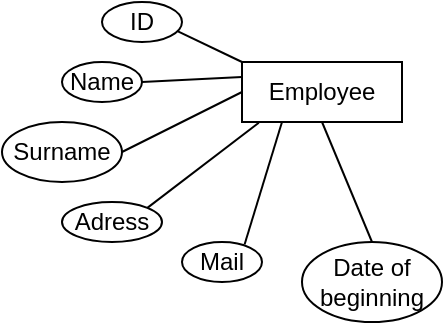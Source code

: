 <mxfile version="14.4.4" type="github">
  <diagram id="dUKlriAhat97oubzxFMH" name="Page-1">
    <mxGraphModel dx="688" dy="378" grid="1" gridSize="10" guides="1" tooltips="1" connect="1" arrows="1" fold="1" page="1" pageScale="1" pageWidth="827" pageHeight="1169" math="0" shadow="0">
      <root>
        <mxCell id="0" />
        <mxCell id="1" parent="0" />
        <mxCell id="S6z84EZazb9VoYRG6gCT-1" value="Employee" style="rounded=0;whiteSpace=wrap;html=1;" vertex="1" parent="1">
          <mxGeometry x="400" y="350" width="80" height="30" as="geometry" />
        </mxCell>
        <mxCell id="S6z84EZazb9VoYRG6gCT-2" value="Adress" style="ellipse;whiteSpace=wrap;html=1;" vertex="1" parent="1">
          <mxGeometry x="310" y="420" width="50" height="20" as="geometry" />
        </mxCell>
        <mxCell id="S6z84EZazb9VoYRG6gCT-3" value="Mail" style="ellipse;whiteSpace=wrap;html=1;" vertex="1" parent="1">
          <mxGeometry x="370" y="440" width="40" height="20" as="geometry" />
        </mxCell>
        <mxCell id="S6z84EZazb9VoYRG6gCT-4" value="Surname" style="ellipse;whiteSpace=wrap;html=1;" vertex="1" parent="1">
          <mxGeometry x="280" y="380" width="60" height="30" as="geometry" />
        </mxCell>
        <mxCell id="S6z84EZazb9VoYRG6gCT-5" value="Name" style="ellipse;whiteSpace=wrap;html=1;" vertex="1" parent="1">
          <mxGeometry x="310" y="350" width="40" height="20" as="geometry" />
        </mxCell>
        <mxCell id="S6z84EZazb9VoYRG6gCT-6" value="ID" style="ellipse;whiteSpace=wrap;html=1;" vertex="1" parent="1">
          <mxGeometry x="330" y="320" width="40" height="20" as="geometry" />
        </mxCell>
        <mxCell id="S6z84EZazb9VoYRG6gCT-7" value="Date of beginning" style="ellipse;whiteSpace=wrap;html=1;" vertex="1" parent="1">
          <mxGeometry x="430" y="440" width="70" height="40" as="geometry" />
        </mxCell>
        <mxCell id="S6z84EZazb9VoYRG6gCT-8" value="" style="endArrow=none;html=1;entryX=0;entryY=0.5;entryDx=0;entryDy=0;" edge="1" parent="1" target="S6z84EZazb9VoYRG6gCT-1">
          <mxGeometry width="50" height="50" relative="1" as="geometry">
            <mxPoint x="340" y="395" as="sourcePoint" />
            <mxPoint x="400" y="360" as="targetPoint" />
          </mxGeometry>
        </mxCell>
        <mxCell id="S6z84EZazb9VoYRG6gCT-9" value="" style="endArrow=none;html=1;entryX=0;entryY=0.25;entryDx=0;entryDy=0;exitX=1;exitY=0.5;exitDx=0;exitDy=0;" edge="1" parent="1" source="S6z84EZazb9VoYRG6gCT-5" target="S6z84EZazb9VoYRG6gCT-1">
          <mxGeometry width="50" height="50" relative="1" as="geometry">
            <mxPoint x="350" y="405" as="sourcePoint" />
            <mxPoint x="411.04" y="386.19" as="targetPoint" />
          </mxGeometry>
        </mxCell>
        <mxCell id="S6z84EZazb9VoYRG6gCT-10" value="" style="endArrow=none;html=1;entryX=0;entryY=0;entryDx=0;entryDy=0;exitX=0.943;exitY=0.73;exitDx=0;exitDy=0;exitPerimeter=0;" edge="1" parent="1" source="S6z84EZazb9VoYRG6gCT-6" target="S6z84EZazb9VoYRG6gCT-1">
          <mxGeometry width="50" height="50" relative="1" as="geometry">
            <mxPoint x="368.96" y="339.41" as="sourcePoint" />
            <mxPoint x="430.0" y="320.6" as="targetPoint" />
          </mxGeometry>
        </mxCell>
        <mxCell id="S6z84EZazb9VoYRG6gCT-11" value="" style="endArrow=none;html=1;entryX=0.105;entryY=1.012;entryDx=0;entryDy=0;entryPerimeter=0;exitX=1;exitY=0;exitDx=0;exitDy=0;" edge="1" parent="1" source="S6z84EZazb9VoYRG6gCT-2" target="S6z84EZazb9VoYRG6gCT-1">
          <mxGeometry width="50" height="50" relative="1" as="geometry">
            <mxPoint x="370" y="425" as="sourcePoint" />
            <mxPoint x="431.04" y="406.19" as="targetPoint" />
          </mxGeometry>
        </mxCell>
        <mxCell id="S6z84EZazb9VoYRG6gCT-12" value="" style="endArrow=none;html=1;entryX=0.25;entryY=1;entryDx=0;entryDy=0;exitX=0.783;exitY=0.058;exitDx=0;exitDy=0;exitPerimeter=0;" edge="1" parent="1" source="S6z84EZazb9VoYRG6gCT-3" target="S6z84EZazb9VoYRG6gCT-1">
          <mxGeometry width="50" height="50" relative="1" as="geometry">
            <mxPoint x="380" y="435" as="sourcePoint" />
            <mxPoint x="441.04" y="416.19" as="targetPoint" />
          </mxGeometry>
        </mxCell>
        <mxCell id="S6z84EZazb9VoYRG6gCT-13" value="" style="endArrow=none;html=1;entryX=0.5;entryY=1;entryDx=0;entryDy=0;exitX=0.5;exitY=0;exitDx=0;exitDy=0;" edge="1" parent="1" source="S6z84EZazb9VoYRG6gCT-7" target="S6z84EZazb9VoYRG6gCT-1">
          <mxGeometry width="50" height="50" relative="1" as="geometry">
            <mxPoint x="411.32" y="451.16" as="sourcePoint" />
            <mxPoint x="430" y="390" as="targetPoint" />
          </mxGeometry>
        </mxCell>
      </root>
    </mxGraphModel>
  </diagram>
</mxfile>
